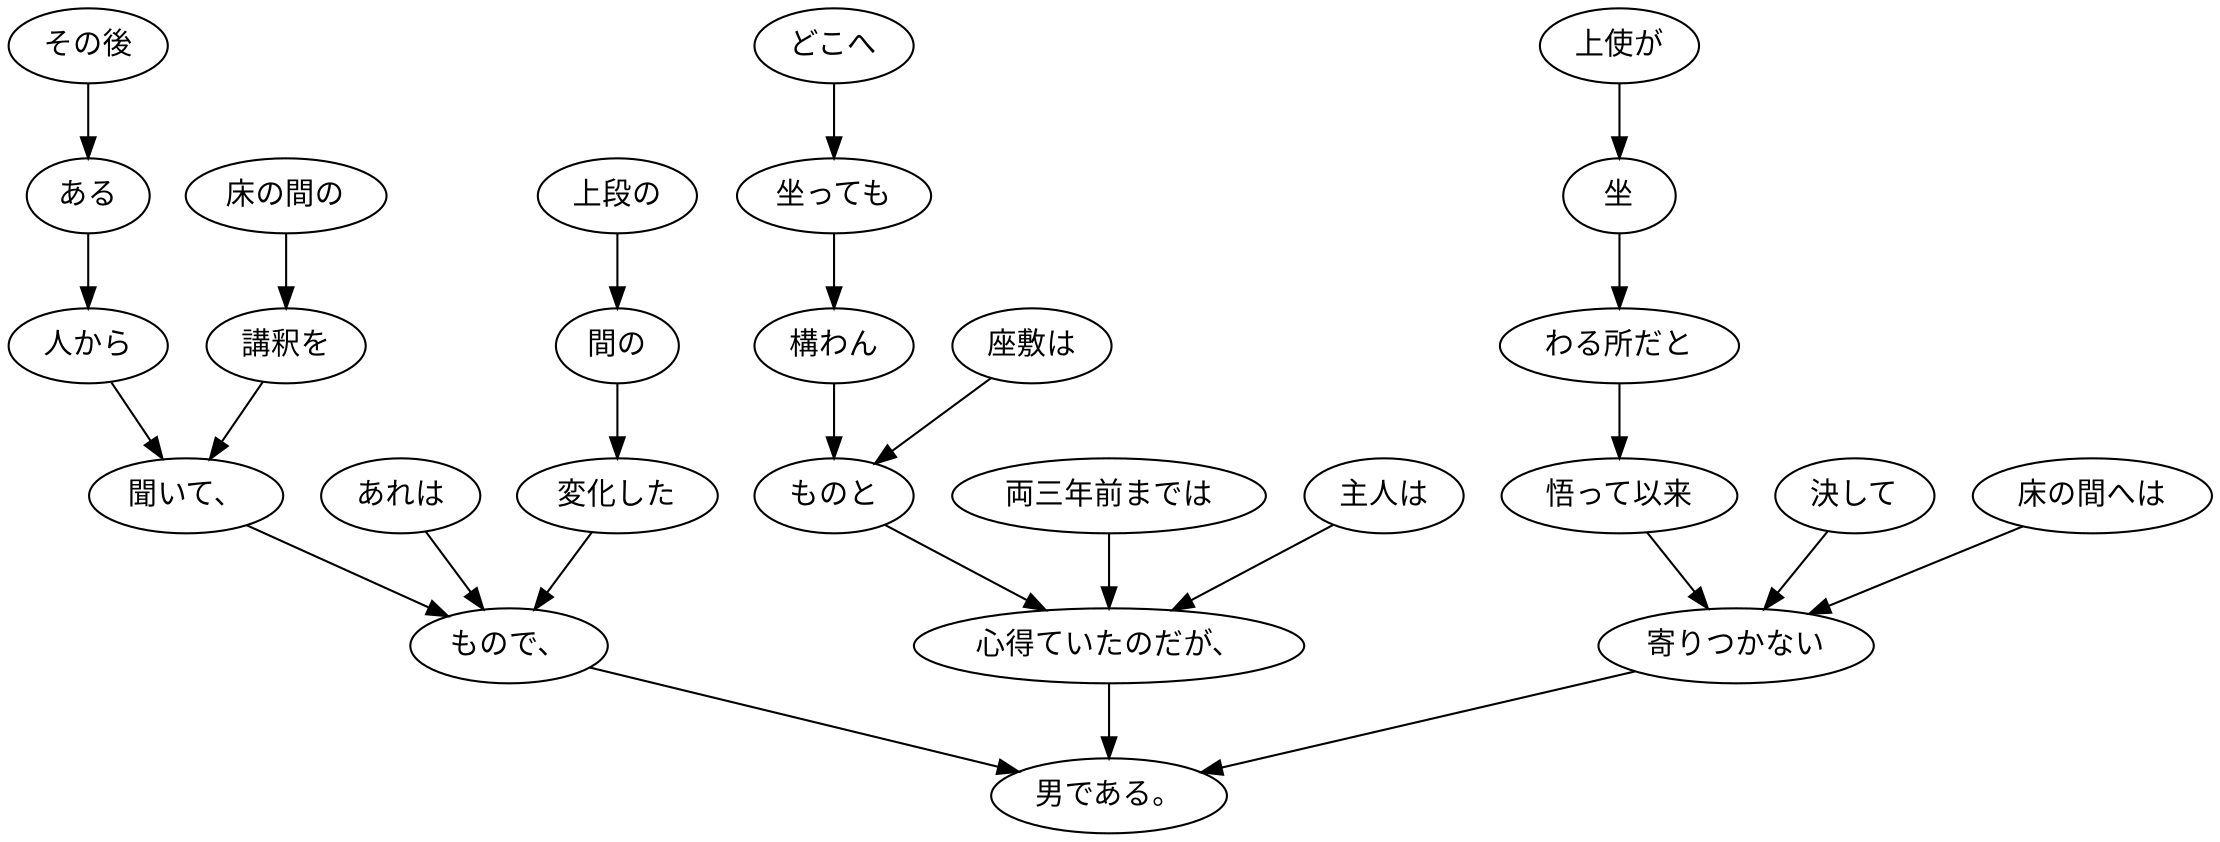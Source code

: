 digraph graph5886 {
	node0 [label="主人は"];
	node1 [label="両三年前までは"];
	node2 [label="座敷は"];
	node3 [label="どこへ"];
	node4 [label="坐っても"];
	node5 [label="構わん"];
	node6 [label="ものと"];
	node7 [label="心得ていたのだが、"];
	node8 [label="その後"];
	node9 [label="ある"];
	node10 [label="人から"];
	node11 [label="床の間の"];
	node12 [label="講釈を"];
	node13 [label="聞いて、"];
	node14 [label="あれは"];
	node15 [label="上段の"];
	node16 [label="間の"];
	node17 [label="変化した"];
	node18 [label="もので、"];
	node19 [label="上使が"];
	node20 [label="坐"];
	node21 [label="わる所だと"];
	node22 [label="悟って以来"];
	node23 [label="決して"];
	node24 [label="床の間へは"];
	node25 [label="寄りつかない"];
	node26 [label="男である。"];
	node0 -> node7;
	node1 -> node7;
	node2 -> node6;
	node3 -> node4;
	node4 -> node5;
	node5 -> node6;
	node6 -> node7;
	node7 -> node26;
	node8 -> node9;
	node9 -> node10;
	node10 -> node13;
	node11 -> node12;
	node12 -> node13;
	node13 -> node18;
	node14 -> node18;
	node15 -> node16;
	node16 -> node17;
	node17 -> node18;
	node18 -> node26;
	node19 -> node20;
	node20 -> node21;
	node21 -> node22;
	node22 -> node25;
	node23 -> node25;
	node24 -> node25;
	node25 -> node26;
}
